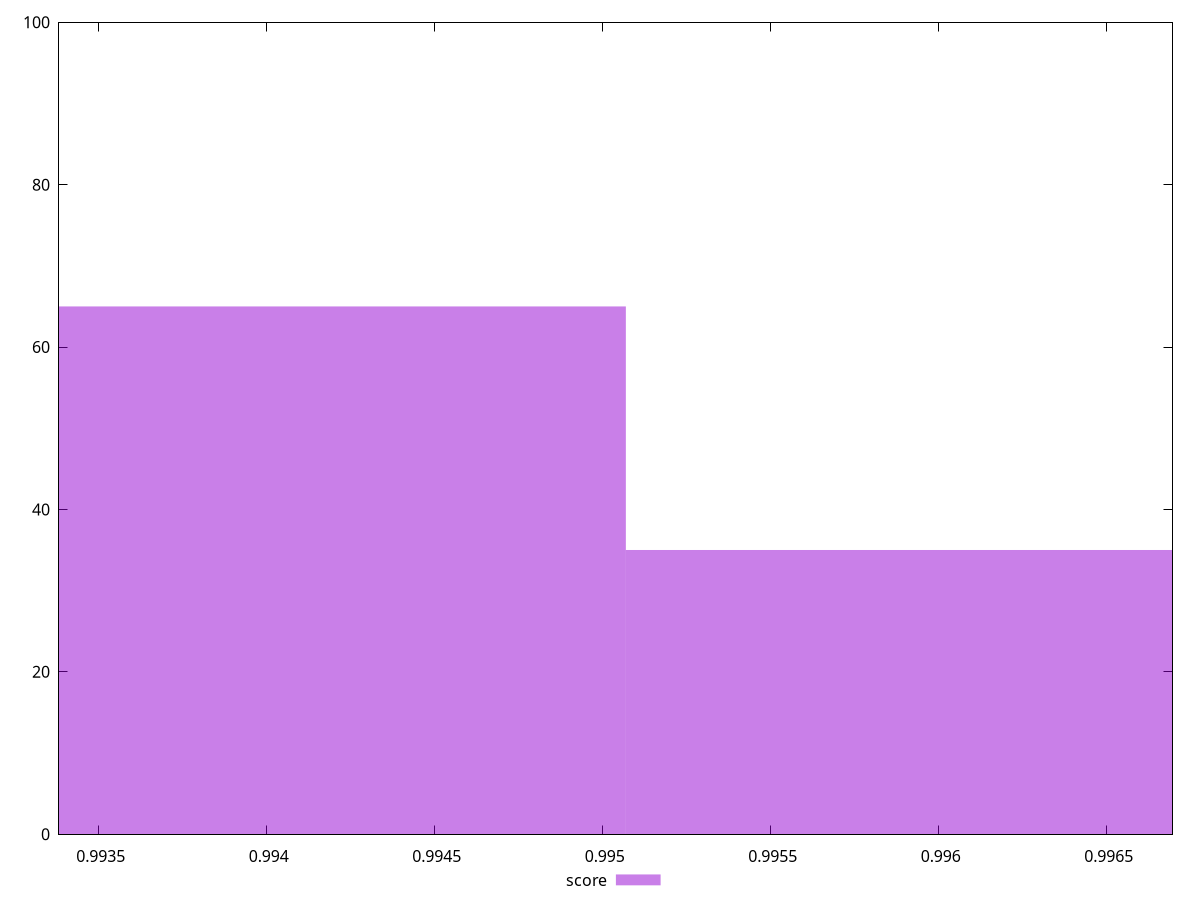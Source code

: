 reset

$score <<EOF
0.9967814056602218 35
0.993356040005032 65
EOF

set key outside below
set boxwidth 0.0034253656551897654
set xrange [0.9933819951670377:0.9966953187287005]
set yrange [0:100]
set style fill transparent solid 0.5 noborder
set terminal svg size 640, 490 enhanced background rgb 'white'
set output "report_00007_2020-12-11T15:55:29.892Z/interactive/samples/pages+cached+noexternal+noimg/score/histogram.svg"

plot $score title "score" with boxes

reset
